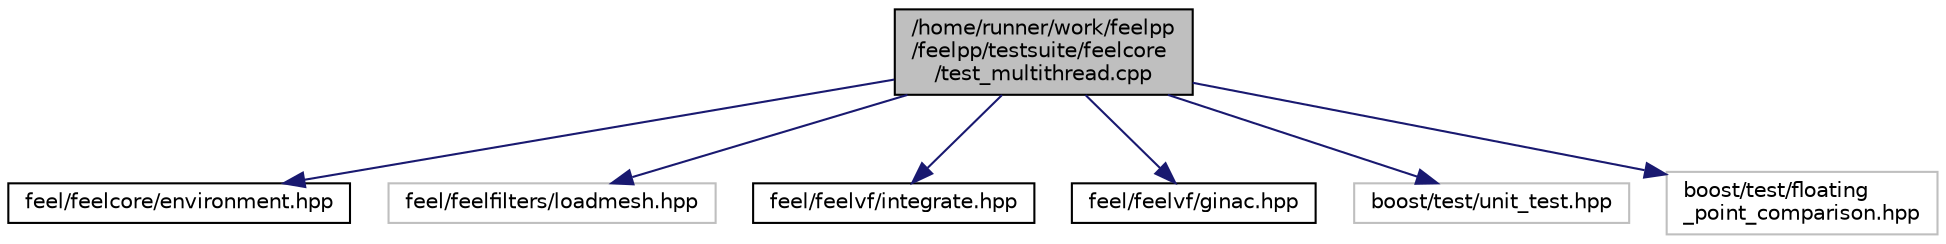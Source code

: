 digraph "/home/runner/work/feelpp/feelpp/testsuite/feelcore/test_multithread.cpp"
{
 // LATEX_PDF_SIZE
  edge [fontname="Helvetica",fontsize="10",labelfontname="Helvetica",labelfontsize="10"];
  node [fontname="Helvetica",fontsize="10",shape=record];
  Node1 [label="/home/runner/work/feelpp\l/feelpp/testsuite/feelcore\l/test_multithread.cpp",height=0.2,width=0.4,color="black", fillcolor="grey75", style="filled", fontcolor="black",tooltip=" "];
  Node1 -> Node2 [color="midnightblue",fontsize="10",style="solid",fontname="Helvetica"];
  Node2 [label="feel/feelcore/environment.hpp",height=0.2,width=0.4,color="black", fillcolor="white", style="filled",URL="$environment_8hpp.html",tooltip="-*- mode: c++; coding: utf-8; tab-width: 4; indent-tabs-mode: nil; c-basic-offset: 4; show-trailing-w..."];
  Node1 -> Node3 [color="midnightblue",fontsize="10",style="solid",fontname="Helvetica"];
  Node3 [label="feel/feelfilters/loadmesh.hpp",height=0.2,width=0.4,color="grey75", fillcolor="white", style="filled",tooltip=" "];
  Node1 -> Node4 [color="midnightblue",fontsize="10",style="solid",fontname="Helvetica"];
  Node4 [label="feel/feelvf/integrate.hpp",height=0.2,width=0.4,color="black", fillcolor="white", style="filled",URL="$integrate_8hpp.html",tooltip=" "];
  Node1 -> Node5 [color="midnightblue",fontsize="10",style="solid",fontname="Helvetica"];
  Node5 [label="feel/feelvf/ginac.hpp",height=0.2,width=0.4,color="black", fillcolor="white", style="filled",URL="$ginac_8hpp.html",tooltip=" "];
  Node1 -> Node6 [color="midnightblue",fontsize="10",style="solid",fontname="Helvetica"];
  Node6 [label="boost/test/unit_test.hpp",height=0.2,width=0.4,color="grey75", fillcolor="white", style="filled",tooltip=" "];
  Node1 -> Node7 [color="midnightblue",fontsize="10",style="solid",fontname="Helvetica"];
  Node7 [label="boost/test/floating\l_point_comparison.hpp",height=0.2,width=0.4,color="grey75", fillcolor="white", style="filled",tooltip=" "];
}
